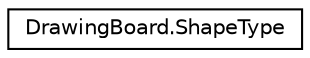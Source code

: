 digraph "Graphical Class Hierarchy"
{
 // LATEX_PDF_SIZE
  edge [fontname="Helvetica",fontsize="10",labelfontname="Helvetica",labelfontsize="10"];
  node [fontname="Helvetica",fontsize="10",shape=record];
  rankdir="LR";
  Node0 [label="DrawingBoard.ShapeType",height=0.2,width=0.4,color="black", fillcolor="white", style="filled",URL="$enumDrawingBoard_1_1ShapeType.html",tooltip=" "];
}
